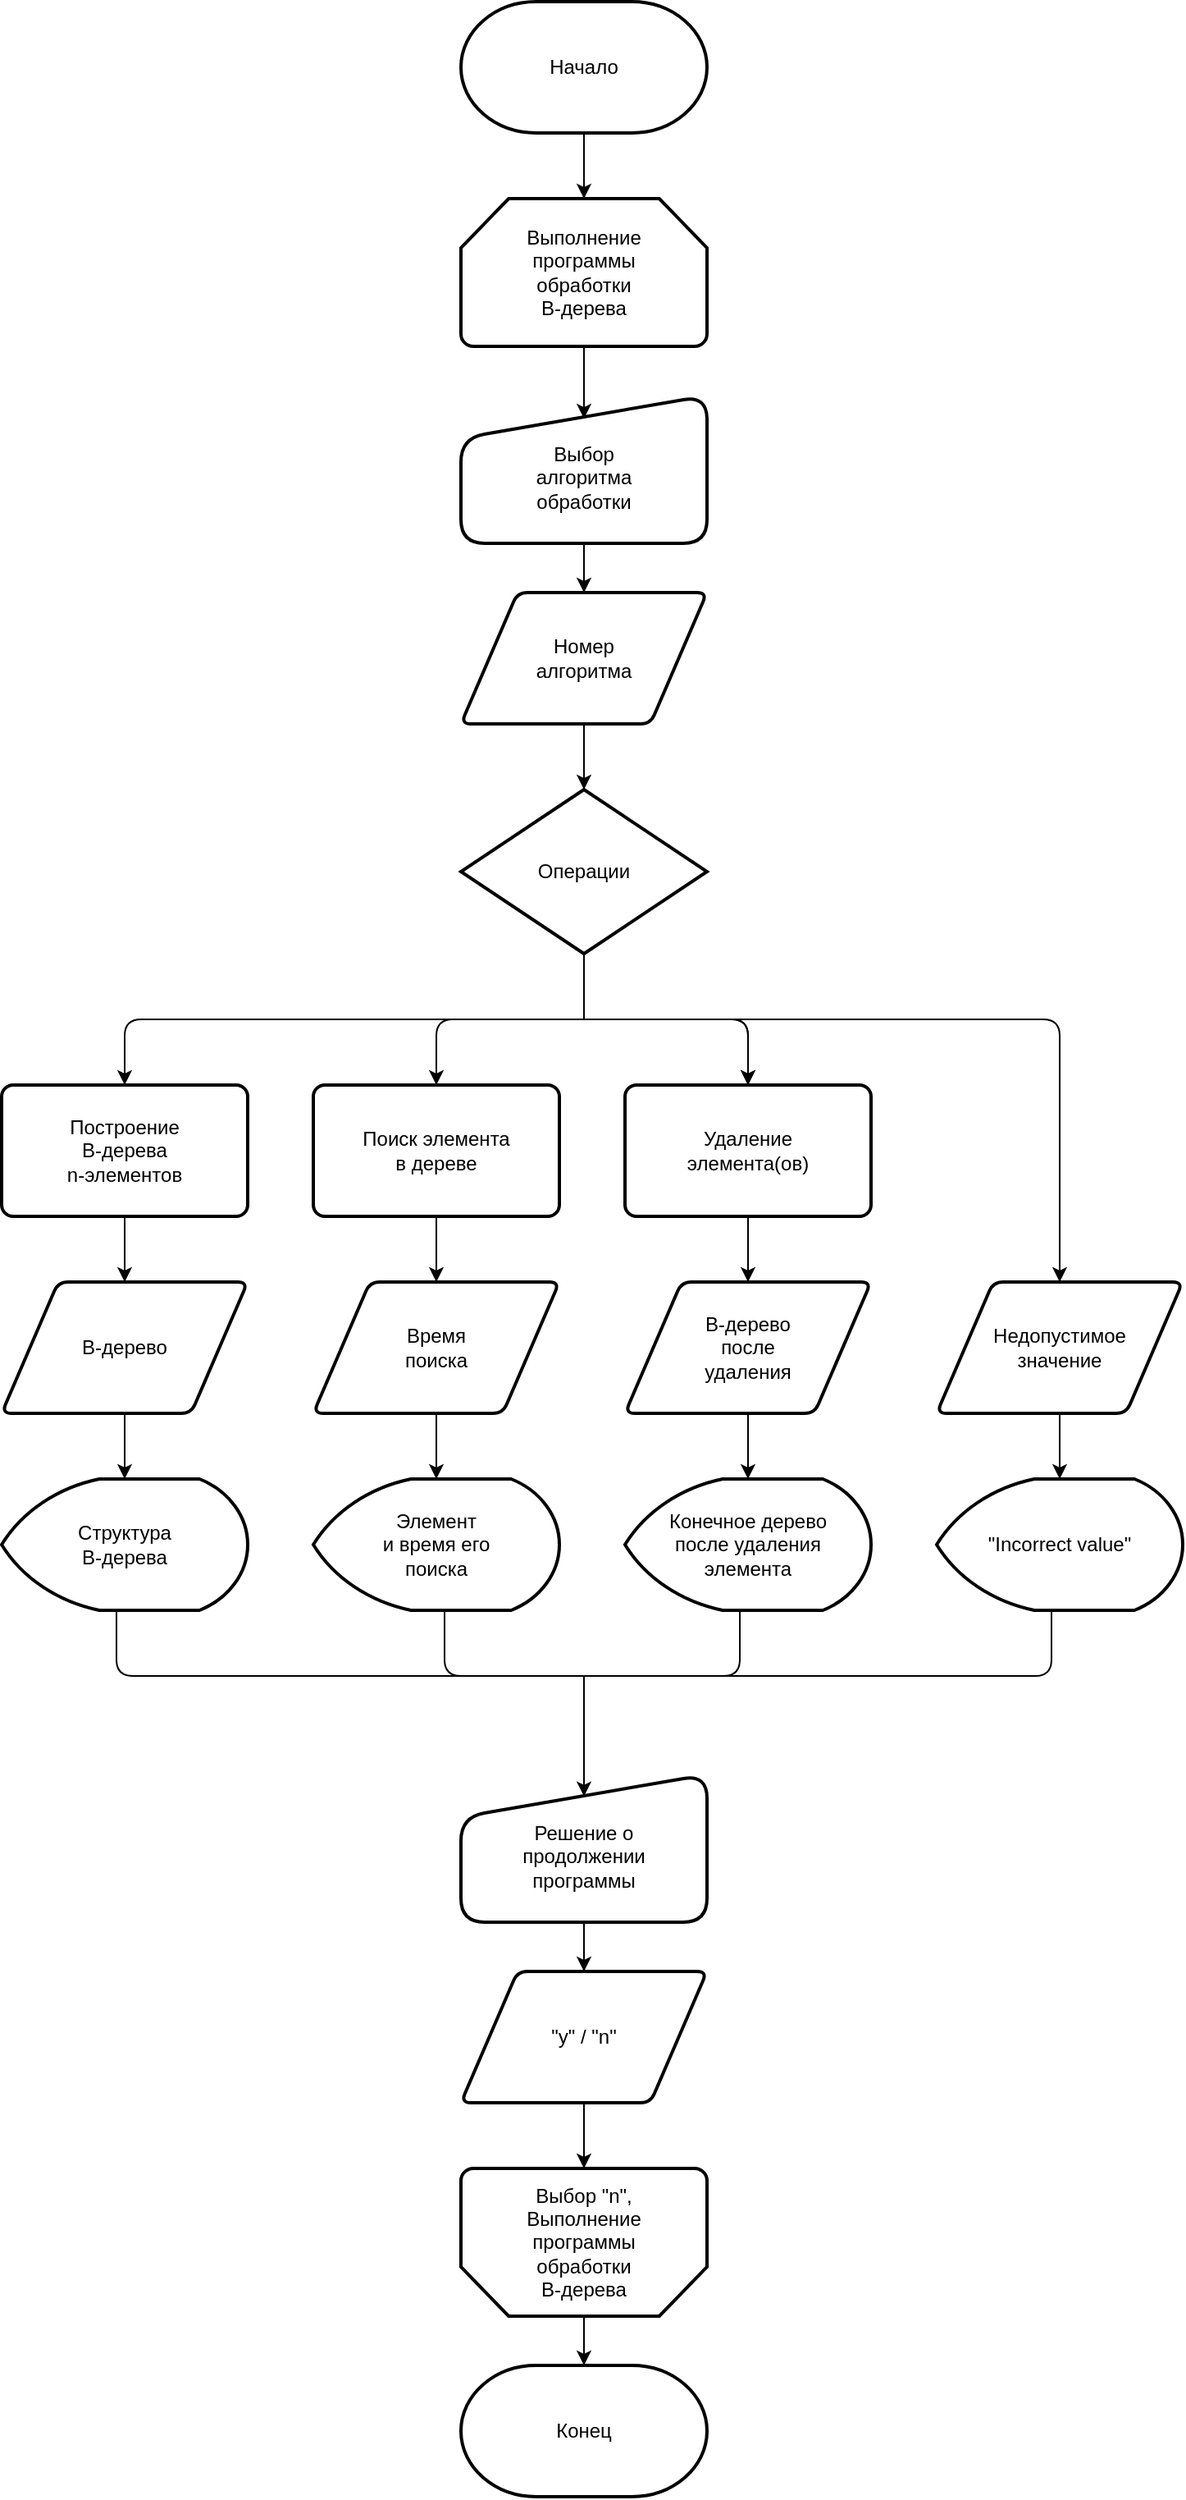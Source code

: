 <mxfile>
    <diagram id="gmGOl36b5dZJu0COi9Ce" name="Page-1">
        <mxGraphModel dx="1158" dy="1186" grid="1" gridSize="10" guides="1" tooltips="1" connect="1" arrows="1" fold="1" page="0" pageScale="1" pageWidth="850" pageHeight="1100" background="none" math="0" shadow="0">
            <root>
                <mxCell id="0"/>
                <mxCell id="1" parent="0"/>
                <mxCell id="32" style="edgeStyle=none;html=1;entryX=0.5;entryY=0;entryDx=0;entryDy=0;entryPerimeter=0;" edge="1" parent="1" source="2" target="16">
                    <mxGeometry relative="1" as="geometry"/>
                </mxCell>
                <mxCell id="2" value="Начало" style="strokeWidth=2;html=1;shape=mxgraph.flowchart.terminator;whiteSpace=wrap;rounded=0;" parent="1" vertex="1">
                    <mxGeometry x="360" y="-180" width="150" height="80" as="geometry"/>
                </mxCell>
                <mxCell id="4" value="Конец" style="strokeWidth=2;html=1;shape=mxgraph.flowchart.terminator;whiteSpace=wrap;rounded=0;" parent="1" vertex="1">
                    <mxGeometry x="360" y="1260" width="150" height="80" as="geometry"/>
                </mxCell>
                <mxCell id="29" style="edgeStyle=none;html=1;entryX=0.5;entryY=0;entryDx=0;entryDy=0;" edge="1" parent="1" source="6" target="11">
                    <mxGeometry relative="1" as="geometry"/>
                </mxCell>
                <mxCell id="6" value="Выбор&lt;br&gt;алгоритма&lt;br&gt;обработки" style="html=1;strokeWidth=2;shape=manualInput;whiteSpace=wrap;rounded=1;size=26;arcSize=29;verticalAlign=middle;spacing=0;spacingTop=10;" vertex="1" parent="1">
                    <mxGeometry x="360" y="60" width="150" height="90" as="geometry"/>
                </mxCell>
                <mxCell id="23" style="edgeStyle=none;html=1;entryX=0.5;entryY=0;entryDx=0;entryDy=0;" edge="1" parent="1" target="18">
                    <mxGeometry relative="1" as="geometry">
                        <mxPoint x="430" y="440" as="sourcePoint"/>
                        <Array as="points">
                            <mxPoint x="155" y="440"/>
                        </Array>
                    </mxGeometry>
                </mxCell>
                <mxCell id="24" style="edgeStyle=none;html=1;entryX=0.5;entryY=0;entryDx=0;entryDy=0;" edge="1" parent="1" target="19">
                    <mxGeometry relative="1" as="geometry">
                        <mxPoint x="435" y="440" as="sourcePoint"/>
                        <Array as="points">
                            <mxPoint x="345" y="440"/>
                        </Array>
                    </mxGeometry>
                </mxCell>
                <mxCell id="25" style="edgeStyle=none;html=1;entryX=0.5;entryY=0;entryDx=0;entryDy=0;" edge="1" parent="1" target="20">
                    <mxGeometry relative="1" as="geometry">
                        <mxPoint x="430" y="440" as="sourcePoint"/>
                        <Array as="points">
                            <mxPoint x="535" y="440"/>
                        </Array>
                    </mxGeometry>
                </mxCell>
                <mxCell id="26" style="edgeStyle=none;html=1;entryX=0.5;entryY=0;entryDx=0;entryDy=0;" edge="1" parent="1" target="15">
                    <mxGeometry relative="1" as="geometry">
                        <mxPoint x="430" y="440" as="sourcePoint"/>
                        <Array as="points">
                            <mxPoint x="725" y="440"/>
                        </Array>
                    </mxGeometry>
                </mxCell>
                <mxCell id="8" value="Операции" style="strokeWidth=2;html=1;shape=mxgraph.flowchart.decision;whiteSpace=wrap;" vertex="1" parent="1">
                    <mxGeometry x="360" y="300" width="150" height="100" as="geometry"/>
                </mxCell>
                <mxCell id="28" style="edgeStyle=none;html=1;entryX=0.5;entryY=0;entryDx=0;entryDy=0;entryPerimeter=0;" edge="1" parent="1" source="11" target="8">
                    <mxGeometry relative="1" as="geometry"/>
                </mxCell>
                <mxCell id="11" value="Номер&lt;br&gt;алгоритма" style="shape=parallelogram;html=1;strokeWidth=2;perimeter=parallelogramPerimeter;whiteSpace=wrap;rounded=1;arcSize=12;size=0.23;" vertex="1" parent="1">
                    <mxGeometry x="360" y="180" width="150" height="80" as="geometry"/>
                </mxCell>
                <mxCell id="54" value="" style="edgeStyle=none;html=1;" edge="1" parent="1" source="12" target="50">
                    <mxGeometry relative="1" as="geometry"/>
                </mxCell>
                <mxCell id="12" value="В-дерево" style="shape=parallelogram;html=1;strokeWidth=2;perimeter=parallelogramPerimeter;whiteSpace=wrap;rounded=1;arcSize=12;size=0.23;" vertex="1" parent="1">
                    <mxGeometry x="80" y="600" width="150" height="80" as="geometry"/>
                </mxCell>
                <mxCell id="55" value="" style="edgeStyle=none;html=1;" edge="1" parent="1" source="13" target="51">
                    <mxGeometry relative="1" as="geometry"/>
                </mxCell>
                <mxCell id="13" value="Время&lt;br&gt;поиска" style="shape=parallelogram;html=1;strokeWidth=2;perimeter=parallelogramPerimeter;whiteSpace=wrap;rounded=1;arcSize=12;size=0.23;" vertex="1" parent="1">
                    <mxGeometry x="270" y="600" width="150" height="80" as="geometry"/>
                </mxCell>
                <mxCell id="56" value="" style="edgeStyle=none;html=1;" edge="1" parent="1" source="14" target="52">
                    <mxGeometry relative="1" as="geometry"/>
                </mxCell>
                <mxCell id="14" value="В-дерево&lt;br&gt;после&lt;br&gt;удаления" style="shape=parallelogram;html=1;strokeWidth=2;perimeter=parallelogramPerimeter;whiteSpace=wrap;rounded=1;arcSize=12;size=0.23;" vertex="1" parent="1">
                    <mxGeometry x="460" y="600" width="150" height="80" as="geometry"/>
                </mxCell>
                <mxCell id="57" value="" style="edgeStyle=none;html=1;" edge="1" parent="1" source="15" target="53">
                    <mxGeometry relative="1" as="geometry"/>
                </mxCell>
                <mxCell id="15" value="Недопустимое&lt;br&gt;значение" style="shape=parallelogram;html=1;strokeWidth=2;perimeter=parallelogramPerimeter;whiteSpace=wrap;rounded=1;arcSize=12;size=0.23;" vertex="1" parent="1">
                    <mxGeometry x="650" y="600" width="150" height="80" as="geometry"/>
                </mxCell>
                <mxCell id="33" style="edgeStyle=none;html=1;entryX=0.5;entryY=0.156;entryDx=0;entryDy=0;entryPerimeter=0;" edge="1" parent="1" source="16" target="6">
                    <mxGeometry relative="1" as="geometry"/>
                </mxCell>
                <mxCell id="16" value="Выполнение&lt;br&gt;программы&lt;br&gt;обработки&lt;br&gt;В-дерева" style="strokeWidth=2;html=1;shape=mxgraph.flowchart.loop_limit;whiteSpace=wrap;" vertex="1" parent="1">
                    <mxGeometry x="360" y="-60" width="150" height="90" as="geometry"/>
                </mxCell>
                <mxCell id="42" style="edgeStyle=none;html=1;entryX=0.5;entryY=0;entryDx=0;entryDy=0;entryPerimeter=0;" edge="1" parent="1" source="17" target="4">
                    <mxGeometry relative="1" as="geometry"/>
                </mxCell>
                <mxCell id="17" value="Выбор &quot;n&quot;,&lt;br&gt;Выполнение&lt;br&gt;программы&lt;br&gt;обработки&lt;br&gt;В-дерева" style="strokeWidth=2;shape=mxgraph.flowchart.loop_limit;rotation=0;verticalAlign=middle;horizontal=1;whiteSpace=wrap;html=1;spacingBottom=0;direction=west;" vertex="1" parent="1">
                    <mxGeometry x="360" y="1140" width="150" height="90" as="geometry"/>
                </mxCell>
                <mxCell id="45" value="" style="edgeStyle=none;html=1;" edge="1" parent="1" source="18" target="12">
                    <mxGeometry relative="1" as="geometry"/>
                </mxCell>
                <mxCell id="18" value="Построение&lt;br&gt;В-дерева&lt;br&gt;n-элементов" style="rounded=1;whiteSpace=wrap;html=1;absoluteArcSize=1;arcSize=14;strokeWidth=2;" vertex="1" parent="1">
                    <mxGeometry x="80" y="480" width="150" height="80" as="geometry"/>
                </mxCell>
                <mxCell id="44" value="" style="edgeStyle=none;html=1;" edge="1" parent="1" source="19" target="13">
                    <mxGeometry relative="1" as="geometry"/>
                </mxCell>
                <mxCell id="19" value="Поиск элемента&lt;br&gt;в дереве" style="rounded=1;whiteSpace=wrap;html=1;absoluteArcSize=1;arcSize=14;strokeWidth=2;" vertex="1" parent="1">
                    <mxGeometry x="270" y="480" width="150" height="80" as="geometry"/>
                </mxCell>
                <mxCell id="43" value="" style="edgeStyle=none;html=1;" edge="1" parent="1" source="20" target="14">
                    <mxGeometry relative="1" as="geometry"/>
                </mxCell>
                <mxCell id="20" value="Удаление&lt;br&gt;элемента(ов)" style="rounded=1;whiteSpace=wrap;html=1;absoluteArcSize=1;arcSize=14;strokeWidth=2;" vertex="1" parent="1">
                    <mxGeometry x="460" y="480" width="150" height="80" as="geometry"/>
                </mxCell>
                <mxCell id="27" value="" style="endArrow=none;html=1;entryX=0.5;entryY=1;entryDx=0;entryDy=0;entryPerimeter=0;" edge="1" parent="1" target="8">
                    <mxGeometry width="50" height="50" relative="1" as="geometry">
                        <mxPoint x="435" y="440" as="sourcePoint"/>
                        <mxPoint x="410" y="430" as="targetPoint"/>
                    </mxGeometry>
                </mxCell>
                <mxCell id="35" value="" style="endArrow=none;html=1;" edge="1" parent="1">
                    <mxGeometry width="50" height="50" relative="1" as="geometry">
                        <mxPoint x="150" y="800" as="sourcePoint"/>
                        <mxPoint x="430" y="840" as="targetPoint"/>
                        <Array as="points">
                            <mxPoint x="150" y="840"/>
                        </Array>
                    </mxGeometry>
                </mxCell>
                <mxCell id="36" value="" style="endArrow=none;html=1;" edge="1" parent="1">
                    <mxGeometry width="50" height="50" relative="1" as="geometry">
                        <mxPoint x="350" y="800" as="sourcePoint"/>
                        <mxPoint x="430" y="840" as="targetPoint"/>
                        <Array as="points">
                            <mxPoint x="350" y="840"/>
                        </Array>
                    </mxGeometry>
                </mxCell>
                <mxCell id="37" value="" style="endArrow=none;html=1;exitX=0.5;exitY=1;exitDx=0;exitDy=0;" edge="1" parent="1">
                    <mxGeometry width="50" height="50" relative="1" as="geometry">
                        <mxPoint x="530" y="800" as="sourcePoint"/>
                        <mxPoint x="430" y="840" as="targetPoint"/>
                        <Array as="points">
                            <mxPoint x="530" y="840"/>
                        </Array>
                    </mxGeometry>
                </mxCell>
                <mxCell id="39" value="" style="endArrow=none;html=1;exitX=0.5;exitY=1;exitDx=0;exitDy=0;" edge="1" parent="1">
                    <mxGeometry width="50" height="50" relative="1" as="geometry">
                        <mxPoint x="720" y="800" as="sourcePoint"/>
                        <mxPoint x="430" y="840" as="targetPoint"/>
                        <Array as="points">
                            <mxPoint x="720" y="840"/>
                            <mxPoint x="530" y="840"/>
                        </Array>
                    </mxGeometry>
                </mxCell>
                <mxCell id="40" style="edgeStyle=none;html=1;entryX=0.5;entryY=0;entryDx=0;entryDy=0;" edge="1" parent="1" target="20">
                    <mxGeometry relative="1" as="geometry">
                        <mxPoint x="430" y="440" as="sourcePoint"/>
                        <Array as="points">
                            <mxPoint x="535" y="440"/>
                        </Array>
                    </mxGeometry>
                </mxCell>
                <mxCell id="41" value="" style="endArrow=classic;html=1;entryX=0.5;entryY=0.148;entryDx=0;entryDy=0;entryPerimeter=0;" edge="1" parent="1" target="46">
                    <mxGeometry width="50" height="50" relative="1" as="geometry">
                        <mxPoint x="435" y="840" as="sourcePoint"/>
                        <mxPoint x="435" y="750" as="targetPoint"/>
                    </mxGeometry>
                </mxCell>
                <mxCell id="49" value="" style="edgeStyle=none;html=1;" edge="1" parent="1" source="46" target="47">
                    <mxGeometry relative="1" as="geometry"/>
                </mxCell>
                <mxCell id="46" value="Решение о&lt;br&gt;продолжении&lt;br&gt;программы" style="html=1;strokeWidth=2;shape=manualInput;whiteSpace=wrap;rounded=1;size=26;arcSize=29;spacingTop=10;" vertex="1" parent="1">
                    <mxGeometry x="360" y="900" width="150" height="90" as="geometry"/>
                </mxCell>
                <mxCell id="48" value="" style="edgeStyle=none;html=1;" edge="1" parent="1" source="47" target="17">
                    <mxGeometry relative="1" as="geometry"/>
                </mxCell>
                <mxCell id="47" value="&quot;y&quot; / &quot;n&quot;" style="shape=parallelogram;html=1;strokeWidth=2;perimeter=parallelogramPerimeter;whiteSpace=wrap;rounded=1;arcSize=12;size=0.23;" vertex="1" parent="1">
                    <mxGeometry x="360" y="1020" width="150" height="80" as="geometry"/>
                </mxCell>
                <mxCell id="50" value="Структура&lt;br&gt;В-дерева" style="strokeWidth=2;html=1;shape=mxgraph.flowchart.display;whiteSpace=wrap;" vertex="1" parent="1">
                    <mxGeometry x="80" y="720" width="150" height="80" as="geometry"/>
                </mxCell>
                <mxCell id="51" value="Элемент&lt;br&gt;и время его&lt;br&gt;поиска" style="strokeWidth=2;html=1;shape=mxgraph.flowchart.display;whiteSpace=wrap;" vertex="1" parent="1">
                    <mxGeometry x="270" y="720" width="150" height="80" as="geometry"/>
                </mxCell>
                <mxCell id="52" value="Конечное дерево&lt;br&gt;после удаления&lt;br&gt;элемента" style="strokeWidth=2;html=1;shape=mxgraph.flowchart.display;whiteSpace=wrap;" vertex="1" parent="1">
                    <mxGeometry x="460" y="720" width="150" height="80" as="geometry"/>
                </mxCell>
                <mxCell id="53" value="&quot;Incorrect value&quot;" style="strokeWidth=2;html=1;shape=mxgraph.flowchart.display;whiteSpace=wrap;" vertex="1" parent="1">
                    <mxGeometry x="650" y="720" width="150" height="80" as="geometry"/>
                </mxCell>
            </root>
        </mxGraphModel>
    </diagram>
</mxfile>